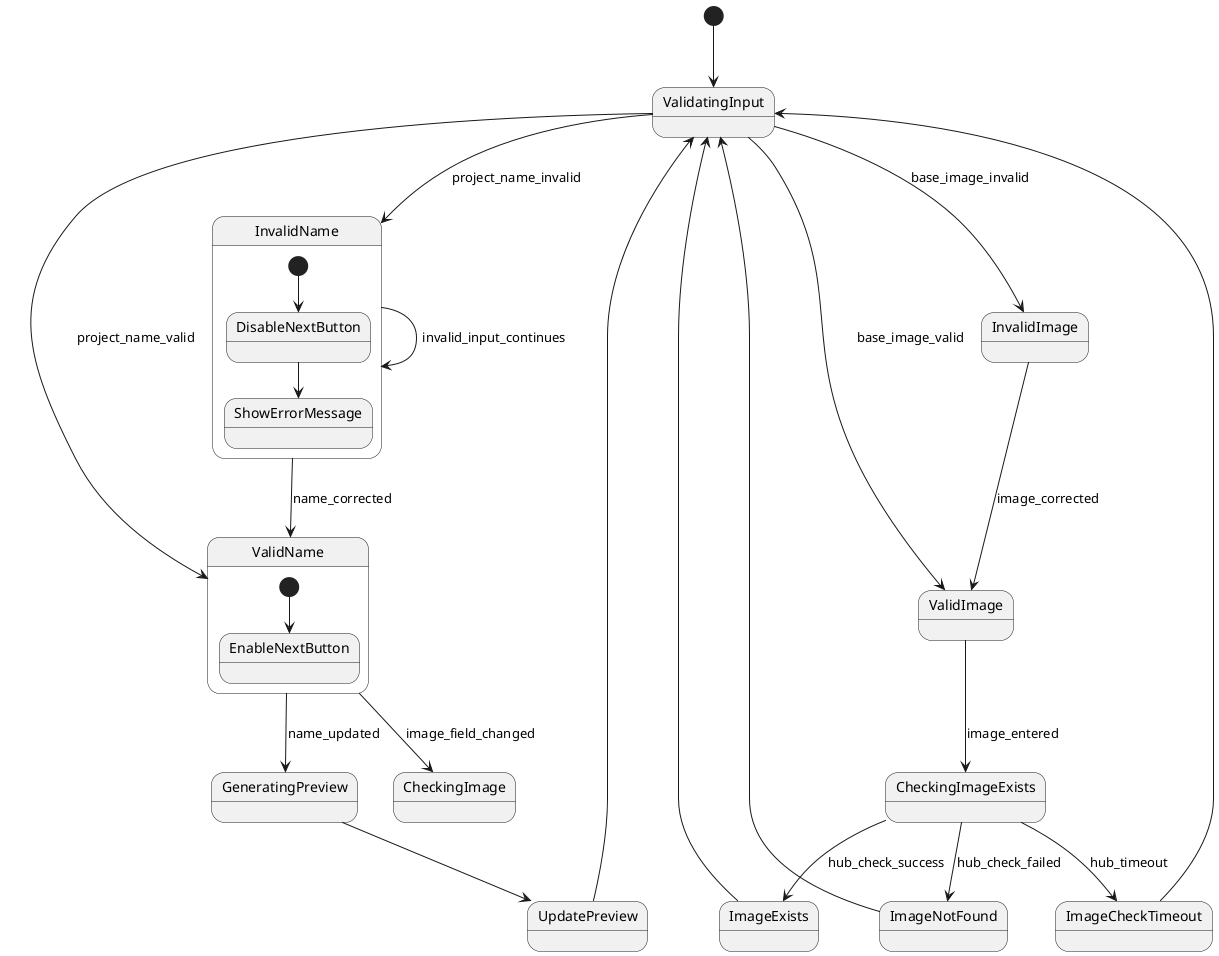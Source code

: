 @startuml
[*] --> ValidatingInput
ValidatingInput --> ValidName : project_name_valid
ValidatingInput --> InvalidName : project_name_invalid
ValidatingInput --> ValidImage : base_image_valid
ValidatingInput --> InvalidImage : base_image_invalid

ValidName --> CheckingImage : image_field_changed
ValidName --> GeneratingPreview : name_updated

InvalidName --> ValidName : name_corrected
InvalidName --> InvalidName : invalid_input_continues

ValidImage --> CheckingImageExists : image_entered
InvalidImage --> ValidImage : image_corrected

CheckingImageExists --> ImageExists : hub_check_success
CheckingImageExists --> ImageNotFound : hub_check_failed
CheckingImageExists --> ImageCheckTimeout : hub_timeout

ImageExists --> ValidatingInput
ImageNotFound --> ValidatingInput
ImageCheckTimeout --> ValidatingInput

GeneratingPreview --> UpdatePreview
UpdatePreview --> ValidatingInput

state ValidName {
  [*] --> EnableNextButton
}

state InvalidName {
  [*] --> DisableNextButton
  DisableNextButton --> ShowErrorMessage
}
@enduml